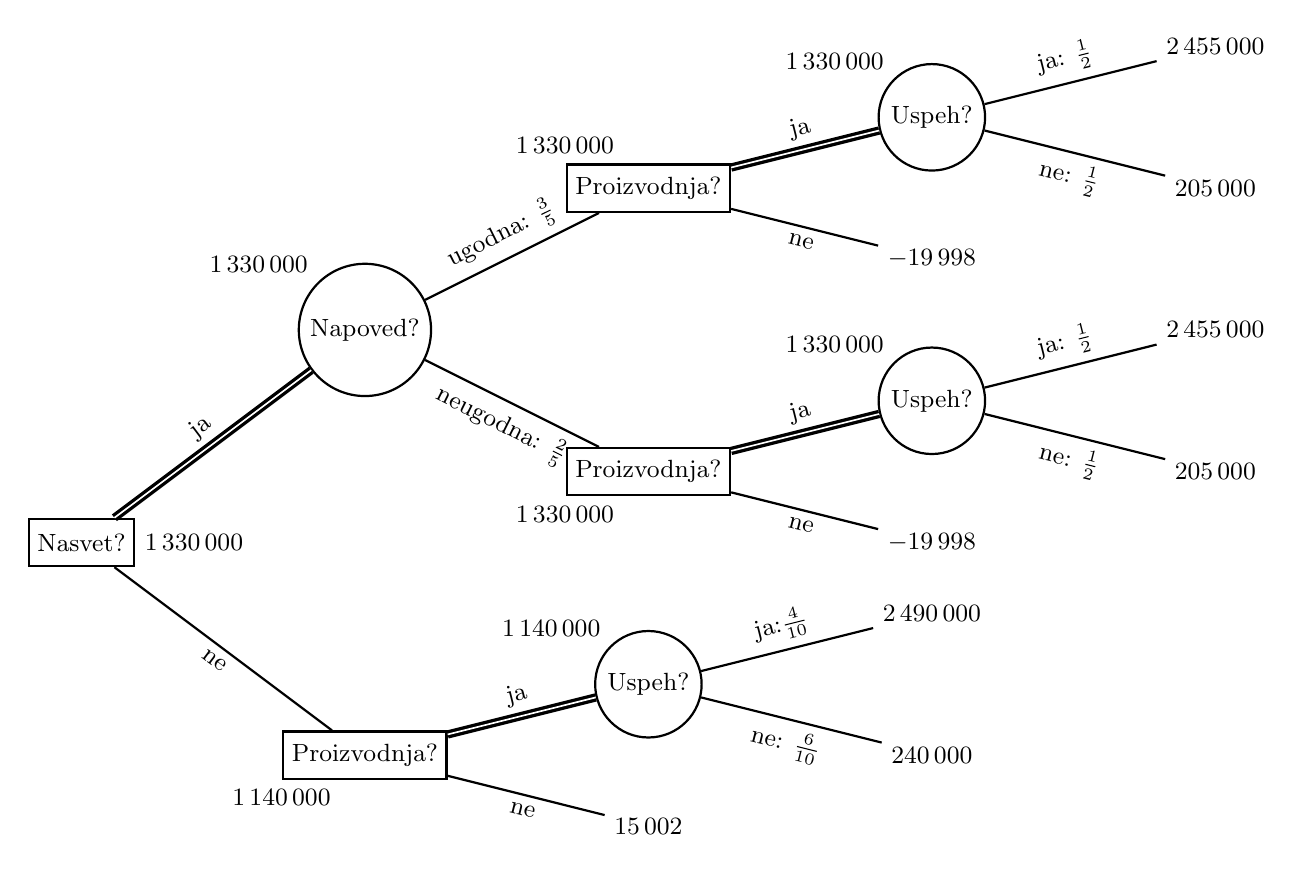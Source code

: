 \begin{tikzpicture}[style=thick,scale=0.9]
\small
\tikzstyle{dec}=[draw,rectangle,minimum size=0.6cm]
\tikzstyle{ran}=[draw,circle,minimum size=0.6cm]
\tikzstyle{pick}=[double, very thick]
\node[dec] (A) at (-8,-1) [label=right:$1\,330\,000$] {Nasvet?};
\node[ran] (B) at (-4, 2) [label=135:$1\,330\,000$] {Napoved?};
\node[dec] (C) at (-4,-4) [label=225:$1\,140\,000$] {Proizvodnja?};
\node[dec] (D) at ( 0, 4) [label=135:$1\,330\,000$] {Proizvodnja?};
\node[dec] (E) at ( 0, 0) [label=225:$1\,330\,000$] {Proizvodnja?};
\node[ran] (F) at ( 0,-3) [label=135:$1\,140\,000$] {Uspeh?};
\node      (G) at ( 0,-5) {$15\,002$};
\node[ran] (H) at ( 4, 5) [label=135:$1\,330\,000$] {Uspeh?};
\node      (I) at ( 4, 3) {$-19\,998$};
\node[ran] (J) at ( 4, 1) [label=135:$1\,330\,000$] {Uspeh?};
\node      (K) at ( 4,-1) {$-19\,998$};
\node      (L) at ( 4,-2) {$2\,490\,000$};
\node      (M) at ( 4,-4) {$240\,000$};
\node      (N) at ( 8, 6) {$2\,455\,000$};
\node      (O) at ( 8, 4) {$205\,000$};
\node      (P) at ( 8, 2) {$2\,455\,000$};
\node      (Q) at ( 8, 0) {$205\,000$};

\draw[pick] (A) -- (B) node[above, midway, sloped] {ja};
\draw (A) -- (C) node[below, midway, sloped] {ne};
\draw (B) -- (D) node[above, midway, sloped] {ugodna: $\frac{3}{5}$};
\draw (B) -- (E) node[below, midway, sloped] {neugodna: $\frac{2}{5}$};
\draw[pick] (C) -- (F) node[above, midway, sloped] {ja};
\draw (C) -- (G) node[below, midway, sloped] {ne};
\draw[pick] (D) -- (H) node[above, midway, sloped] {ja};
\draw (D) -- (I) node[below, midway, sloped] {ne};
\draw [pick] (E) -- (J) node[above, midway, sloped] {ja};
\draw (E) -- (K) node[below, midway, sloped] {ne};
\draw (F) -- (L) node[above, midway, sloped] {ja:$\frac{4}{10}$ };
\draw (F) -- (M) node[below, midway, sloped] {ne: $\frac{6}{10}$};
\draw (H) -- (N) node[above, midway, sloped] {ja: $\frac{1}{2}$};
\draw (H) -- (O) node[below, midway, sloped] {ne: $\frac{1}{2}$};
\draw (J) -- (P) node[above, midway, sloped] {ja: $\frac{1}{2}$};
\draw (J) -- (Q) node[below, midway, sloped] {ne: $\frac{1}{2}$};
\end{tikzpicture}